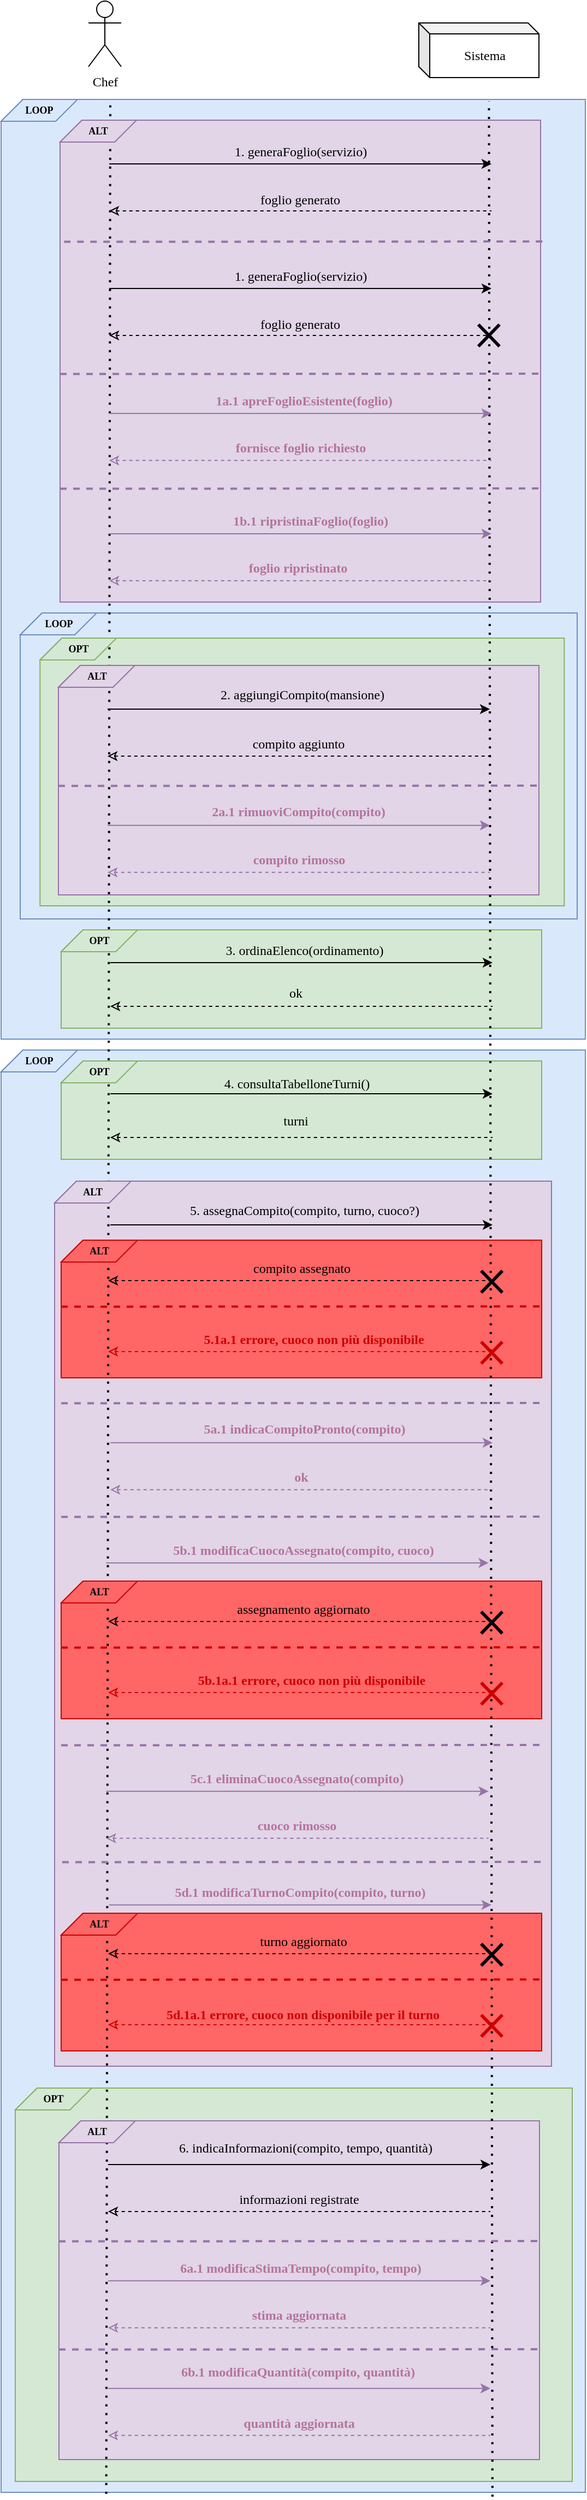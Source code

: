 <mxfile version="20.2.8" type="device"><diagram id="lPEiHZ1nhY3_w-3_RA8Y" name="SSD"><mxGraphModel dx="1073" dy="2044" grid="1" gridSize="10" guides="1" tooltips="1" connect="1" arrows="1" fold="1" page="1" pageScale="1" pageWidth="827" pageHeight="1169" math="0" shadow="0"><root><mxCell id="0"/><mxCell id="1" parent="0"/><mxCell id="a0mgcU_ddvcuG3s6MKJq-62" value="" style="verticalLabelPosition=bottom;verticalAlign=top;html=1;shape=card;whiteSpace=wrap;size=20;arcSize=12;fontFamily=SF UI Text;fillColor=#dae8fc;strokeColor=#6c8ebf;fontSize=9;" parent="1" vertex="1"><mxGeometry x="70" y="-180" width="535" height="1320" as="geometry"/></mxCell><mxCell id="a0mgcU_ddvcuG3s6MKJq-154" value="" style="verticalLabelPosition=bottom;verticalAlign=top;html=1;shape=card;whiteSpace=wrap;size=20;arcSize=12;fontFamily=SF UI Text;fillColor=#d5e8d4;strokeColor=#82b366;" parent="1" vertex="1"><mxGeometry x="82.99" y="770" width="510" height="360" as="geometry"/></mxCell><mxCell id="a0mgcU_ddvcuG3s6MKJq-155" value="" style="verticalLabelPosition=bottom;verticalAlign=top;html=1;shape=card;whiteSpace=wrap;size=20;arcSize=12;fontFamily=SF UI Text;fillColor=#e1d5e7;strokeColor=#9673a6;" parent="1" vertex="1"><mxGeometry x="122.99" y="800" width="440" height="310" as="geometry"/></mxCell><mxCell id="a0mgcU_ddvcuG3s6MKJq-58" value="" style="verticalLabelPosition=bottom;verticalAlign=top;html=1;shape=card;whiteSpace=wrap;size=20;arcSize=12;fontFamily=SF UI Text;fillColor=#dae8fc;strokeColor=#6c8ebf;" parent="1" vertex="1"><mxGeometry x="70" y="-1050" width="535" height="860" as="geometry"/></mxCell><mxCell id="1lJUF8yvqfC1t4rcjSDj-29" value="" style="verticalLabelPosition=bottom;verticalAlign=top;html=1;shape=card;whiteSpace=wrap;size=20;arcSize=12;fontFamily=SF UI Text;fillColor=#dae8fc;strokeColor=#6c8ebf;fontSize=12;fontColor=default;" parent="1" vertex="1"><mxGeometry x="87.5" y="-580" width="510" height="280" as="geometry"/></mxCell><mxCell id="a0mgcU_ddvcuG3s6MKJq-121" value="" style="verticalLabelPosition=bottom;verticalAlign=top;html=1;shape=card;whiteSpace=wrap;size=20;arcSize=12;fontFamily=SF UI Text;fillColor=#e1d5e7;strokeColor=#9673a6;" parent="1" vertex="1"><mxGeometry x="119" y="-60" width="455" height="810" as="geometry"/></mxCell><mxCell id="3WNyMPSR-Cz6lnSAkpYV-1" value="" style="verticalLabelPosition=bottom;verticalAlign=top;html=1;shape=card;whiteSpace=wrap;size=20;arcSize=12;fontFamily=SF UI Text;fillColor=#FF6666;strokeColor=#CC0000;fontColor=#ffffff;" parent="1" vertex="1"><mxGeometry x="125" y="610" width="440" height="126" as="geometry"/></mxCell><mxCell id="1lJUF8yvqfC1t4rcjSDj-42" value="" style="verticalLabelPosition=bottom;verticalAlign=top;html=1;shape=card;whiteSpace=wrap;size=20;arcSize=12;fontFamily=SF UI Text;fillColor=#FF6666;strokeColor=#CC0000;fontColor=#ffffff;" parent="1" vertex="1"><mxGeometry x="125" y="306" width="440" height="126" as="geometry"/></mxCell><mxCell id="1lJUF8yvqfC1t4rcjSDj-7" value="" style="verticalLabelPosition=bottom;verticalAlign=top;html=1;shape=card;whiteSpace=wrap;size=20;arcSize=12;fontFamily=SF UI Text;fillColor=#FF6666;strokeColor=#CC0000;fontColor=#ffffff;" parent="1" vertex="1"><mxGeometry x="125.01" y="-6" width="440" height="126" as="geometry"/></mxCell><mxCell id="a0mgcU_ddvcuG3s6MKJq-64" value="" style="verticalLabelPosition=bottom;verticalAlign=top;html=1;shape=card;whiteSpace=wrap;size=20;arcSize=12;fontFamily=SF UI Text;fillColor=#e1d5e7;strokeColor=#9673a6;" parent="1" vertex="1"><mxGeometry x="124" y="-1031" width="440" height="441" as="geometry"/></mxCell><mxCell id="a0mgcU_ddvcuG3s6MKJq-85" value="" style="verticalLabelPosition=bottom;verticalAlign=top;html=1;shape=card;whiteSpace=wrap;size=20;arcSize=12;fontFamily=SF UI Text;fillColor=#d5e8d4;strokeColor=#82b366;" parent="1" vertex="1"><mxGeometry x="105.64" y="-557" width="480" height="245" as="geometry"/></mxCell><mxCell id="a0mgcU_ddvcuG3s6MKJq-96" value="" style="verticalLabelPosition=bottom;verticalAlign=top;html=1;shape=card;whiteSpace=wrap;size=20;arcSize=12;fontFamily=SF UI Text;fillColor=#e1d5e7;strokeColor=#9673a6;" parent="1" vertex="1"><mxGeometry x="122.5" y="-532" width="440" height="210" as="geometry"/></mxCell><mxCell id="a0mgcU_ddvcuG3s6MKJq-59" value="LOOP" style="shape=parallelogram;perimeter=parallelogramPerimeter;whiteSpace=wrap;html=1;fixedSize=1;fontFamily=SF UI Text;size=20;fontSize=9;fillColor=#dae8fc;strokeColor=#6c8ebf;fontStyle=1" parent="1" vertex="1"><mxGeometry x="70" y="-1050" width="70" height="20" as="geometry"/></mxCell><mxCell id="a0mgcU_ddvcuG3s6MKJq-54" value="" style="verticalLabelPosition=bottom;verticalAlign=top;html=1;shape=card;whiteSpace=wrap;size=20;arcSize=12;fontFamily=SF UI Text;fillColor=#d5e8d4;strokeColor=#82b366;" parent="1" vertex="1"><mxGeometry x="125" y="-170" width="440" height="90" as="geometry"/></mxCell><mxCell id="a0mgcU_ddvcuG3s6MKJq-1" value="Chef" style="shape=umlActor;verticalLabelPosition=bottom;verticalAlign=top;html=1;outlineConnect=0;fontFamily=SF UI Text;" parent="1" vertex="1"><mxGeometry x="150.01" y="-1140" width="30" height="60" as="geometry"/></mxCell><mxCell id="a0mgcU_ddvcuG3s6MKJq-2" value="Sistema" style="shape=cube;whiteSpace=wrap;html=1;boundedLbl=1;backgroundOutline=1;darkOpacity=0.05;darkOpacity2=0.1;fontFamily=SF UI Text;size=10;" parent="1" vertex="1"><mxGeometry x="452.5" y="-1120" width="110" height="50" as="geometry"/></mxCell><mxCell id="a0mgcU_ddvcuG3s6MKJq-47" value="" style="verticalLabelPosition=bottom;verticalAlign=top;html=1;shape=card;whiteSpace=wrap;size=20;arcSize=12;fontFamily=SF UI Text;fillColor=#d5e8d4;strokeColor=#82b366;" parent="1" vertex="1"><mxGeometry x="125" y="-290" width="440" height="90" as="geometry"/></mxCell><mxCell id="a0mgcU_ddvcuG3s6MKJq-4" value="" style="endArrow=none;dashed=1;html=1;dashPattern=1 3;strokeWidth=2;rounded=0;fontFamily=SF UI Text;exitX=0.18;exitY=1.001;exitDx=0;exitDy=0;exitPerimeter=0;" parent="1" source="a0mgcU_ddvcuG3s6MKJq-62" edge="1"><mxGeometry width="50" height="50" relative="1" as="geometry"><mxPoint x="170" y="400" as="sourcePoint"/><mxPoint x="170" y="-1050" as="targetPoint"/></mxGeometry></mxCell><mxCell id="a0mgcU_ddvcuG3s6MKJq-5" value="" style="endArrow=none;dashed=1;html=1;dashPattern=1 3;strokeWidth=2;rounded=0;fontFamily=SF UI Text;entryX=0.835;entryY=0.002;entryDx=0;entryDy=0;entryPerimeter=0;exitX=0.841;exitY=1.003;exitDx=0;exitDy=0;exitPerimeter=0;" parent="1" source="a0mgcU_ddvcuG3s6MKJq-62" target="a0mgcU_ddvcuG3s6MKJq-58" edge="1"><mxGeometry width="50" height="50" relative="1" as="geometry"><mxPoint x="520" y="590" as="sourcePoint"/><mxPoint x="520" y="-500" as="targetPoint"/></mxGeometry></mxCell><mxCell id="a0mgcU_ddvcuG3s6MKJq-25" value="" style="endArrow=classic;html=1;rounded=0;fontFamily=SF UI Text;" parent="1" edge="1"><mxGeometry width="50" height="50" relative="1" as="geometry"><mxPoint x="170" y="-260" as="sourcePoint"/><mxPoint x="520" y="-260" as="targetPoint"/></mxGeometry></mxCell><mxCell id="a0mgcU_ddvcuG3s6MKJq-26" value="3. ordinaElenco(ordinamento)" style="text;html=1;strokeColor=none;fillColor=none;align=center;verticalAlign=middle;whiteSpace=wrap;rounded=0;fontFamily=SF UI Text;" parent="1" vertex="1"><mxGeometry x="258.13" y="-286" width="180" height="30" as="geometry"/></mxCell><mxCell id="a0mgcU_ddvcuG3s6MKJq-27" value="" style="endArrow=none;dashed=1;html=1;rounded=0;fontFamily=SF UI Text;startArrow=classic;startFill=0;" parent="1" edge="1"><mxGeometry width="50" height="50" relative="1" as="geometry"><mxPoint x="170" y="-220" as="sourcePoint"/><mxPoint x="520" y="-220" as="targetPoint"/></mxGeometry></mxCell><mxCell id="a0mgcU_ddvcuG3s6MKJq-28" value="ok" style="text;html=1;strokeColor=none;fillColor=none;align=center;verticalAlign=middle;whiteSpace=wrap;rounded=0;fontFamily=SF UI Text;" parent="1" vertex="1"><mxGeometry x="290" y="-247" width="100" height="30" as="geometry"/></mxCell><mxCell id="a0mgcU_ddvcuG3s6MKJq-29" value="" style="endArrow=classic;html=1;rounded=0;fontFamily=SF UI Text;" parent="1" edge="1"><mxGeometry width="50" height="50" relative="1" as="geometry"><mxPoint x="170" y="-140" as="sourcePoint"/><mxPoint x="520" y="-140" as="targetPoint"/></mxGeometry></mxCell><mxCell id="a0mgcU_ddvcuG3s6MKJq-30" value="4. consultaTabelloneTurni()" style="text;html=1;strokeColor=none;fillColor=none;align=center;verticalAlign=middle;whiteSpace=wrap;rounded=0;fontFamily=SF UI Text;" parent="1" vertex="1"><mxGeometry x="261.25" y="-164" width="160" height="30" as="geometry"/></mxCell><mxCell id="a0mgcU_ddvcuG3s6MKJq-31" value="" style="endArrow=none;dashed=1;html=1;rounded=0;fontFamily=SF UI Text;startArrow=classic;startFill=0;" parent="1" edge="1"><mxGeometry width="50" height="50" relative="1" as="geometry"><mxPoint x="170" y="-100" as="sourcePoint"/><mxPoint x="520" y="-100" as="targetPoint"/></mxGeometry></mxCell><mxCell id="a0mgcU_ddvcuG3s6MKJq-32" value="turni" style="text;html=1;strokeColor=none;fillColor=none;align=center;verticalAlign=middle;whiteSpace=wrap;rounded=0;fontFamily=SF UI Text;" parent="1" vertex="1"><mxGeometry x="290" y="-130" width="100" height="30" as="geometry"/></mxCell><mxCell id="a0mgcU_ddvcuG3s6MKJq-48" value="OPT" style="shape=parallelogram;perimeter=parallelogramPerimeter;whiteSpace=wrap;html=1;fixedSize=1;fontFamily=SF UI Text;size=20;fontSize=9;fillColor=#d5e8d4;strokeColor=#82b366;fontStyle=1" parent="1" vertex="1"><mxGeometry x="125" y="-290" width="70" height="20" as="geometry"/></mxCell><mxCell id="a0mgcU_ddvcuG3s6MKJq-55" value="OPT" style="shape=parallelogram;perimeter=parallelogramPerimeter;whiteSpace=wrap;html=1;fixedSize=1;fontFamily=SF UI Text;size=20;fontSize=9;fillColor=#d5e8d4;strokeColor=#82b366;fontStyle=1" parent="1" vertex="1"><mxGeometry x="125" y="-170" width="70" height="20" as="geometry"/></mxCell><mxCell id="a0mgcU_ddvcuG3s6MKJq-63" value="LOOP" style="shape=parallelogram;perimeter=parallelogramPerimeter;whiteSpace=wrap;html=1;fixedSize=1;fontFamily=SF UI Text;size=20;fontSize=9;fillColor=#dae8fc;strokeColor=#6c8ebf;fontStyle=1" parent="1" vertex="1"><mxGeometry x="70" y="-180" width="70" height="20" as="geometry"/></mxCell><mxCell id="a0mgcU_ddvcuG3s6MKJq-86" value="OPT" style="shape=parallelogram;perimeter=parallelogramPerimeter;whiteSpace=wrap;html=1;fixedSize=1;fontFamily=SF UI Text;size=20;fontSize=9;fillColor=#d5e8d4;strokeColor=#82b366;fontStyle=1" parent="1" vertex="1"><mxGeometry x="105.64" y="-557" width="70" height="20" as="geometry"/></mxCell><mxCell id="a0mgcU_ddvcuG3s6MKJq-66" value="" style="endArrow=classic;html=1;rounded=0;fontFamily=SF UI Text;" parent="1" edge="1"><mxGeometry width="50" height="50" relative="1" as="geometry"><mxPoint x="169" y="-991.0" as="sourcePoint"/><mxPoint x="519" y="-991.0" as="targetPoint"/></mxGeometry></mxCell><mxCell id="a0mgcU_ddvcuG3s6MKJq-67" value="1. generaFoglio(servizio)" style="text;html=1;strokeColor=none;fillColor=none;align=center;verticalAlign=middle;whiteSpace=wrap;rounded=0;fontFamily=SF UI Text;fontColor=default;fontStyle=0;" parent="1" vertex="1"><mxGeometry x="271.51" y="-1017" width="145" height="30" as="geometry"/></mxCell><mxCell id="a0mgcU_ddvcuG3s6MKJq-68" value="" style="endArrow=none;dashed=1;html=1;rounded=0;fontFamily=SF UI Text;startArrow=classic;startFill=0;" parent="1" edge="1"><mxGeometry width="50" height="50" relative="1" as="geometry"><mxPoint x="169" y="-948.0" as="sourcePoint"/><mxPoint x="519" y="-948.0" as="targetPoint"/></mxGeometry></mxCell><mxCell id="a0mgcU_ddvcuG3s6MKJq-69" value="foglio generato" style="text;html=1;strokeColor=none;fillColor=none;align=center;verticalAlign=middle;whiteSpace=wrap;rounded=0;fontFamily=SF UI Text;fontColor=default;fontStyle=0;" parent="1" vertex="1"><mxGeometry x="294" y="-973" width="100" height="30" as="geometry"/></mxCell><mxCell id="a0mgcU_ddvcuG3s6MKJq-70" value="" style="endArrow=none;dashed=1;html=1;rounded=0;fontFamily=SF UI Text;fontSize=9;exitX=0;exitY=0.501;exitDx=0;exitDy=0;exitPerimeter=0;entryX=1;entryY=0.5;entryDx=0;entryDy=0;entryPerimeter=0;fillColor=#e1d5e7;strokeColor=#9673a6;strokeWidth=2;" parent="1" edge="1"><mxGeometry width="50" height="50" relative="1" as="geometry"><mxPoint x="124" y="-798.7" as="sourcePoint"/><mxPoint x="564" y="-799" as="targetPoint"/></mxGeometry></mxCell><mxCell id="a0mgcU_ddvcuG3s6MKJq-71" value="" style="endArrow=classic;html=1;rounded=0;fontFamily=SF UI Text;fillColor=#e1d5e7;strokeColor=#9673a6;" parent="1" edge="1"><mxGeometry width="50" height="50" relative="1" as="geometry"><mxPoint x="169" y="-762.57" as="sourcePoint"/><mxPoint x="519" y="-762.57" as="targetPoint"/></mxGeometry></mxCell><mxCell id="a0mgcU_ddvcuG3s6MKJq-72" value="1a.1 apreFoglioEsistente(foglio)" style="text;html=1;strokeColor=none;fillColor=none;align=center;verticalAlign=middle;whiteSpace=wrap;rounded=0;fontFamily=SF UI Text;fontColor=#B5739D;fontStyle=1" parent="1" vertex="1"><mxGeometry x="219.64" y="-789" width="255" height="30" as="geometry"/></mxCell><mxCell id="a0mgcU_ddvcuG3s6MKJq-73" value="" style="endArrow=none;dashed=1;html=1;rounded=0;fontFamily=SF UI Text;startArrow=classic;startFill=0;fillColor=#e1d5e7;strokeColor=#9673a6;" parent="1" edge="1"><mxGeometry width="50" height="50" relative="1" as="geometry"><mxPoint x="169" y="-719.57" as="sourcePoint"/><mxPoint x="519" y="-719.57" as="targetPoint"/></mxGeometry></mxCell><mxCell id="a0mgcU_ddvcuG3s6MKJq-74" value="fornisce foglio richiesto" style="text;html=1;strokeColor=none;fillColor=none;align=center;verticalAlign=middle;whiteSpace=wrap;rounded=0;fontFamily=SF UI Text;fontColor=#B5739D;fontStyle=1" parent="1" vertex="1"><mxGeometry x="261.5" y="-746" width="165" height="30" as="geometry"/></mxCell><mxCell id="a0mgcU_ddvcuG3s6MKJq-75" value="" style="endArrow=none;dashed=1;html=1;rounded=0;fontFamily=SF UI Text;fontSize=9;exitX=0;exitY=0.501;exitDx=0;exitDy=0;exitPerimeter=0;entryX=1;entryY=0.5;entryDx=0;entryDy=0;entryPerimeter=0;fillColor=#e1d5e7;strokeColor=#9673a6;strokeWidth=2;" parent="1" edge="1"><mxGeometry width="50" height="50" relative="1" as="geometry"><mxPoint x="124" y="-693.7" as="sourcePoint"/><mxPoint x="564" y="-694" as="targetPoint"/></mxGeometry></mxCell><mxCell id="a0mgcU_ddvcuG3s6MKJq-77" value="" style="endArrow=classic;html=1;rounded=0;fontFamily=SF UI Text;fillColor=#e1d5e7;strokeColor=#9673a6;" parent="1" edge="1"><mxGeometry width="50" height="50" relative="1" as="geometry"><mxPoint x="169" y="-652.48" as="sourcePoint"/><mxPoint x="519" y="-652.48" as="targetPoint"/></mxGeometry></mxCell><mxCell id="a0mgcU_ddvcuG3s6MKJq-78" value="1b.1 ripristinaFoglio(foglio)" style="text;html=1;strokeColor=none;fillColor=none;align=center;verticalAlign=middle;whiteSpace=wrap;rounded=0;fontFamily=SF UI Text;fontColor=#B5739D;fontStyle=1" parent="1" vertex="1"><mxGeometry x="238.87" y="-679" width="228.75" height="30" as="geometry"/></mxCell><mxCell id="a0mgcU_ddvcuG3s6MKJq-79" value="" style="endArrow=none;dashed=1;html=1;rounded=0;fontFamily=SF UI Text;startArrow=classic;startFill=0;fillColor=#e1d5e7;strokeColor=#9673a6;" parent="1" edge="1"><mxGeometry width="50" height="50" relative="1" as="geometry"><mxPoint x="169" y="-609.48" as="sourcePoint"/><mxPoint x="519" y="-609.48" as="targetPoint"/></mxGeometry></mxCell><mxCell id="a0mgcU_ddvcuG3s6MKJq-80" value="foglio ripristinato" style="text;html=1;strokeColor=none;fillColor=none;align=center;verticalAlign=middle;whiteSpace=wrap;rounded=0;fontFamily=SF UI Text;fontColor=#B5739D;fontStyle=1" parent="1" vertex="1"><mxGeometry x="281.5" y="-636" width="120" height="30" as="geometry"/></mxCell><mxCell id="a0mgcU_ddvcuG3s6MKJq-65" value="ALT" style="shape=parallelogram;perimeter=parallelogramPerimeter;whiteSpace=wrap;html=1;fixedSize=1;fontFamily=SF UI Text;size=20;fontSize=9;fillColor=#e1d5e7;strokeColor=#9673a6;fontStyle=1" parent="1" vertex="1"><mxGeometry x="124" y="-1031" width="70" height="20" as="geometry"/></mxCell><mxCell id="a0mgcU_ddvcuG3s6MKJq-97" value="" style="endArrow=classic;html=1;rounded=0;fontFamily=SF UI Text;" parent="1" edge="1"><mxGeometry width="50" height="50" relative="1" as="geometry"><mxPoint x="167.5" y="-492.0" as="sourcePoint"/><mxPoint x="517.5" y="-492.0" as="targetPoint"/></mxGeometry></mxCell><mxCell id="a0mgcU_ddvcuG3s6MKJq-98" value="2. aggiungiCompito(mansione)" style="text;html=1;strokeColor=none;fillColor=none;align=center;verticalAlign=middle;whiteSpace=wrap;rounded=0;fontFamily=SF UI Text;fontStyle=0;fontColor=default;" parent="1" vertex="1"><mxGeometry x="206.89" y="-520" width="277.5" height="30" as="geometry"/></mxCell><mxCell id="a0mgcU_ddvcuG3s6MKJq-99" value="" style="endArrow=none;dashed=1;html=1;rounded=0;fontFamily=SF UI Text;startArrow=classic;startFill=0;" parent="1" edge="1"><mxGeometry width="50" height="50" relative="1" as="geometry"><mxPoint x="167.5" y="-449.0" as="sourcePoint"/><mxPoint x="517.5" y="-449.0" as="targetPoint"/></mxGeometry></mxCell><mxCell id="a0mgcU_ddvcuG3s6MKJq-100" value="compito aggiunto" style="text;html=1;strokeColor=none;fillColor=none;align=center;verticalAlign=middle;whiteSpace=wrap;rounded=0;fontFamily=SF UI Text;fontStyle=0;fontColor=default;" parent="1" vertex="1"><mxGeometry x="280" y="-475" width="125" height="30" as="geometry"/></mxCell><mxCell id="a0mgcU_ddvcuG3s6MKJq-101" value="" style="endArrow=none;dashed=1;html=1;rounded=0;fontFamily=SF UI Text;fontSize=9;exitX=0;exitY=0.501;exitDx=0;exitDy=0;exitPerimeter=0;entryX=1;entryY=0.5;entryDx=0;entryDy=0;entryPerimeter=0;fillColor=#e1d5e7;strokeColor=#9673a6;strokeWidth=2;" parent="1" edge="1"><mxGeometry width="50" height="50" relative="1" as="geometry"><mxPoint x="122.5" y="-421.7" as="sourcePoint"/><mxPoint x="562.5" y="-422" as="targetPoint"/></mxGeometry></mxCell><mxCell id="a0mgcU_ddvcuG3s6MKJq-102" value="" style="endArrow=classic;html=1;rounded=0;fontFamily=SF UI Text;fillColor=#e1d5e7;strokeColor=#9673a6;" parent="1" edge="1"><mxGeometry width="50" height="50" relative="1" as="geometry"><mxPoint x="167.5" y="-385.57" as="sourcePoint"/><mxPoint x="517.5" y="-385.57" as="targetPoint"/></mxGeometry></mxCell><mxCell id="a0mgcU_ddvcuG3s6MKJq-103" value="2a.1 rimuoviCompito(compito)" style="text;html=1;strokeColor=none;fillColor=none;align=center;verticalAlign=middle;whiteSpace=wrap;rounded=0;fontFamily=SF UI Text;fontStyle=1;fontColor=#B5739D;" parent="1" vertex="1"><mxGeometry x="162.9" y="-413" width="359.21" height="30" as="geometry"/></mxCell><mxCell id="a0mgcU_ddvcuG3s6MKJq-104" value="" style="endArrow=none;dashed=1;html=1;rounded=0;fontFamily=SF UI Text;startArrow=classic;startFill=0;fillColor=#e1d5e7;strokeColor=#9673a6;" parent="1" edge="1"><mxGeometry width="50" height="50" relative="1" as="geometry"><mxPoint x="167.5" y="-342.57" as="sourcePoint"/><mxPoint x="517.5" y="-342.57" as="targetPoint"/></mxGeometry></mxCell><mxCell id="a0mgcU_ddvcuG3s6MKJq-105" value="compito rimosso" style="text;html=1;strokeColor=none;fillColor=none;align=center;verticalAlign=middle;whiteSpace=wrap;rounded=0;fontFamily=SF UI Text;fontStyle=1;fontColor=#B5739D;" parent="1" vertex="1"><mxGeometry x="272.5" y="-369" width="140" height="30" as="geometry"/></mxCell><mxCell id="a0mgcU_ddvcuG3s6MKJq-111" value="ALT" style="shape=parallelogram;perimeter=parallelogramPerimeter;whiteSpace=wrap;html=1;fixedSize=1;fontFamily=SF UI Text;size=20;fontSize=9;fillColor=#e1d5e7;strokeColor=#9673a6;fontStyle=1" parent="1" vertex="1"><mxGeometry x="122.5" y="-532" width="70" height="20" as="geometry"/></mxCell><mxCell id="a0mgcU_ddvcuG3s6MKJq-122" value="" style="endArrow=classic;html=1;rounded=0;fontFamily=SF UI Text;" parent="1" edge="1"><mxGeometry width="50" height="50" relative="1" as="geometry"><mxPoint x="170" y="-20.0" as="sourcePoint"/><mxPoint x="520" y="-20.0" as="targetPoint"/></mxGeometry></mxCell><mxCell id="a0mgcU_ddvcuG3s6MKJq-123" value="5. assegnaCompito(compito, turno, cuoco?)" style="text;html=1;strokeColor=none;fillColor=none;align=center;verticalAlign=middle;whiteSpace=wrap;rounded=0;fontFamily=SF UI Text;fontStyle=0;fontColor=default;" parent="1" vertex="1"><mxGeometry x="180.01" y="-48" width="336.25" height="30" as="geometry"/></mxCell><mxCell id="a0mgcU_ddvcuG3s6MKJq-126" value="" style="endArrow=none;dashed=1;html=1;rounded=0;fontFamily=SF UI Text;fontSize=9;exitX=0;exitY=0.501;exitDx=0;exitDy=0;exitPerimeter=0;entryX=1;entryY=0.5;entryDx=0;entryDy=0;entryPerimeter=0;fillColor=#e1d5e7;strokeColor=#9673a6;strokeWidth=2;" parent="1" edge="1"><mxGeometry width="50" height="50" relative="1" as="geometry"><mxPoint x="125" y="143.3" as="sourcePoint"/><mxPoint x="565" y="143.0" as="targetPoint"/></mxGeometry></mxCell><mxCell id="a0mgcU_ddvcuG3s6MKJq-127" value="" style="endArrow=classic;html=1;rounded=0;fontFamily=SF UI Text;fillColor=#e1d5e7;strokeColor=#9673a6;" parent="1" edge="1"><mxGeometry width="50" height="50" relative="1" as="geometry"><mxPoint x="170" y="179.43" as="sourcePoint"/><mxPoint x="520" y="179.43" as="targetPoint"/></mxGeometry></mxCell><mxCell id="a0mgcU_ddvcuG3s6MKJq-128" value="5a.1 indicaCompitoPronto(compito)" style="text;html=1;strokeColor=none;fillColor=none;align=center;verticalAlign=middle;whiteSpace=wrap;rounded=0;fontFamily=SF UI Text;fontStyle=1;fontColor=#B5739D;" parent="1" vertex="1"><mxGeometry x="172.98" y="152" width="350.31" height="30" as="geometry"/></mxCell><mxCell id="a0mgcU_ddvcuG3s6MKJq-129" value="" style="endArrow=none;dashed=1;html=1;rounded=0;fontFamily=SF UI Text;startArrow=classic;startFill=0;fillColor=#e1d5e7;strokeColor=#9673a6;" parent="1" edge="1"><mxGeometry width="50" height="50" relative="1" as="geometry"><mxPoint x="170" y="222.43" as="sourcePoint"/><mxPoint x="520" y="222.43" as="targetPoint"/></mxGeometry></mxCell><mxCell id="a0mgcU_ddvcuG3s6MKJq-130" value="ok" style="text;html=1;strokeColor=none;fillColor=none;align=center;verticalAlign=middle;whiteSpace=wrap;rounded=0;fontFamily=SF UI Text;fontStyle=1;fontColor=#B5739D;" parent="1" vertex="1"><mxGeometry x="275.01" y="196" width="140" height="30" as="geometry"/></mxCell><mxCell id="a0mgcU_ddvcuG3s6MKJq-131" value="ALT" style="shape=parallelogram;perimeter=parallelogramPerimeter;whiteSpace=wrap;html=1;fixedSize=1;fontFamily=SF UI Text;size=20;fontSize=9;fillColor=#e1d5e7;strokeColor=#9673a6;fontStyle=1" parent="1" vertex="1"><mxGeometry x="119" y="-60" width="70" height="20" as="geometry"/></mxCell><mxCell id="a0mgcU_ddvcuG3s6MKJq-132" value="" style="endArrow=none;dashed=1;html=1;rounded=0;fontFamily=SF UI Text;fontSize=9;exitX=0;exitY=0.501;exitDx=0;exitDy=0;exitPerimeter=0;entryX=1;entryY=0.5;entryDx=0;entryDy=0;entryPerimeter=0;fillColor=#e1d5e7;strokeColor=#9673a6;strokeWidth=2;" parent="1" edge="1"><mxGeometry width="50" height="50" relative="1" as="geometry"><mxPoint x="125" y="247.3" as="sourcePoint"/><mxPoint x="565" y="247.0" as="targetPoint"/></mxGeometry></mxCell><mxCell id="a0mgcU_ddvcuG3s6MKJq-133" value="" style="endArrow=classic;html=1;rounded=0;fontFamily=SF UI Text;fillColor=#e1d5e7;strokeColor=#9673a6;" parent="1" edge="1"><mxGeometry width="50" height="50" relative="1" as="geometry"><mxPoint x="166.25" y="289.43" as="sourcePoint"/><mxPoint x="516.25" y="289.43" as="targetPoint"/></mxGeometry></mxCell><mxCell id="a0mgcU_ddvcuG3s6MKJq-134" value="5b.1 modificaCuocoAssegnato(compito, cuoco)" style="text;html=1;strokeColor=none;fillColor=none;align=center;verticalAlign=middle;whiteSpace=wrap;rounded=0;fontFamily=SF UI Text;fontStyle=1;fontColor=#B5739D;" parent="1" vertex="1"><mxGeometry x="185.56" y="263" width="321.87" height="30" as="geometry"/></mxCell><mxCell id="a0mgcU_ddvcuG3s6MKJq-137" value="" style="endArrow=none;dashed=1;html=1;rounded=0;fontFamily=SF UI Text;fontSize=9;exitX=0;exitY=0.501;exitDx=0;exitDy=0;exitPerimeter=0;entryX=1;entryY=0.5;entryDx=0;entryDy=0;entryPerimeter=0;fillColor=#e1d5e7;strokeColor=#9673a6;strokeWidth=2;" parent="1" edge="1"><mxGeometry width="50" height="50" relative="1" as="geometry"><mxPoint x="125" y="456.3" as="sourcePoint"/><mxPoint x="565" y="456.0" as="targetPoint"/></mxGeometry></mxCell><mxCell id="a0mgcU_ddvcuG3s6MKJq-138" value="" style="endArrow=classic;html=1;rounded=0;fontFamily=SF UI Text;fillColor=#e1d5e7;strokeColor=#9673a6;" parent="1" edge="1"><mxGeometry width="50" height="50" relative="1" as="geometry"><mxPoint x="166.25" y="498.43" as="sourcePoint"/><mxPoint x="516.25" y="498.43" as="targetPoint"/></mxGeometry></mxCell><mxCell id="a0mgcU_ddvcuG3s6MKJq-139" value="5c.1 eliminaCuocoAssegnato(compito)" style="text;html=1;strokeColor=none;fillColor=none;align=center;verticalAlign=middle;whiteSpace=wrap;rounded=0;fontFamily=SF UI Text;fontStyle=1;fontColor=#B5739D;" parent="1" vertex="1"><mxGeometry x="180.32" y="472" width="321.87" height="30" as="geometry"/></mxCell><mxCell id="a0mgcU_ddvcuG3s6MKJq-140" value="" style="endArrow=none;dashed=1;html=1;rounded=0;fontFamily=SF UI Text;startArrow=classic;startFill=0;fillColor=#e1d5e7;strokeColor=#9673a6;" parent="1" edge="1"><mxGeometry width="50" height="50" relative="1" as="geometry"><mxPoint x="166.25" y="541.43" as="sourcePoint"/><mxPoint x="516.25" y="541.43" as="targetPoint"/></mxGeometry></mxCell><mxCell id="a0mgcU_ddvcuG3s6MKJq-141" value="cuoco rimosso" style="text;html=1;strokeColor=none;fillColor=none;align=center;verticalAlign=middle;whiteSpace=wrap;rounded=0;fontFamily=SF UI Text;fontStyle=1;fontColor=#B5739D;" parent="1" vertex="1"><mxGeometry x="271.25" y="515" width="140" height="30" as="geometry"/></mxCell><mxCell id="a0mgcU_ddvcuG3s6MKJq-156" value="OPT" style="shape=parallelogram;perimeter=parallelogramPerimeter;whiteSpace=wrap;html=1;fixedSize=1;fontFamily=SF UI Text;size=20;fontSize=9;fillColor=#d5e8d4;strokeColor=#82b366;fontStyle=1" parent="1" vertex="1"><mxGeometry x="82.99" y="770" width="70" height="20" as="geometry"/></mxCell><mxCell id="a0mgcU_ddvcuG3s6MKJq-157" value="" style="endArrow=classic;html=1;rounded=0;fontFamily=SF UI Text;" parent="1" edge="1"><mxGeometry width="50" height="50" relative="1" as="geometry"><mxPoint x="167.99" y="840.0" as="sourcePoint"/><mxPoint x="517.99" y="840.0" as="targetPoint"/></mxGeometry></mxCell><mxCell id="a0mgcU_ddvcuG3s6MKJq-158" value="6. indicaInformazioni(compito, tempo, quantità)" style="text;html=1;strokeColor=none;fillColor=none;align=center;verticalAlign=middle;whiteSpace=wrap;rounded=0;fontFamily=SF UI Text;fontStyle=0;fontColor=default;" parent="1" vertex="1"><mxGeometry x="209.88" y="810" width="277.5" height="30" as="geometry"/></mxCell><mxCell id="a0mgcU_ddvcuG3s6MKJq-159" value="" style="endArrow=none;dashed=1;html=1;rounded=0;fontFamily=SF UI Text;startArrow=classic;startFill=0;" parent="1" edge="1"><mxGeometry width="50" height="50" relative="1" as="geometry"><mxPoint x="167.99" y="883.0" as="sourcePoint"/><mxPoint x="517.99" y="883.0" as="targetPoint"/></mxGeometry></mxCell><mxCell id="a0mgcU_ddvcuG3s6MKJq-160" value="informazioni registrate" style="text;html=1;strokeColor=none;fillColor=none;align=center;verticalAlign=middle;whiteSpace=wrap;rounded=0;fontFamily=SF UI Text;fontStyle=0;fontColor=default;" parent="1" vertex="1"><mxGeometry x="269.24" y="857" width="147.5" height="30" as="geometry"/></mxCell><mxCell id="a0mgcU_ddvcuG3s6MKJq-161" value="" style="endArrow=none;dashed=1;html=1;rounded=0;fontFamily=SF UI Text;fontSize=9;exitX=0;exitY=0.501;exitDx=0;exitDy=0;exitPerimeter=0;entryX=1;entryY=0.5;entryDx=0;entryDy=0;entryPerimeter=0;fillColor=#e1d5e7;strokeColor=#9673a6;strokeWidth=2;" parent="1" edge="1"><mxGeometry width="50" height="50" relative="1" as="geometry"><mxPoint x="122.99" y="910.3" as="sourcePoint"/><mxPoint x="562.99" y="910.0" as="targetPoint"/></mxGeometry></mxCell><mxCell id="a0mgcU_ddvcuG3s6MKJq-162" value="" style="endArrow=classic;html=1;rounded=0;fontFamily=SF UI Text;fillColor=#e1d5e7;strokeColor=#9673a6;" parent="1" edge="1"><mxGeometry width="50" height="50" relative="1" as="geometry"><mxPoint x="167.99" y="946.43" as="sourcePoint"/><mxPoint x="517.99" y="946.43" as="targetPoint"/></mxGeometry></mxCell><mxCell id="a0mgcU_ddvcuG3s6MKJq-163" value="6a.1 modificaStimaTempo(compito, tempo)" style="text;html=1;strokeColor=none;fillColor=none;align=center;verticalAlign=middle;whiteSpace=wrap;rounded=0;fontFamily=SF UI Text;fontStyle=1;fontColor=#B5739D;fontSize=12;" parent="1" vertex="1"><mxGeometry x="167.99" y="920" width="352.5" height="30" as="geometry"/></mxCell><mxCell id="a0mgcU_ddvcuG3s6MKJq-164" value="" style="endArrow=none;dashed=1;html=1;rounded=0;fontFamily=SF UI Text;startArrow=classic;startFill=0;fillColor=#e1d5e7;strokeColor=#9673a6;" parent="1" edge="1"><mxGeometry width="50" height="50" relative="1" as="geometry"><mxPoint x="167.99" y="989.43" as="sourcePoint"/><mxPoint x="517.99" y="989.43" as="targetPoint"/></mxGeometry></mxCell><mxCell id="a0mgcU_ddvcuG3s6MKJq-165" value="stima aggiornata" style="text;html=1;strokeColor=none;fillColor=none;align=center;verticalAlign=middle;whiteSpace=wrap;rounded=0;fontFamily=SF UI Text;fontStyle=1;fontColor=#B5739D;" parent="1" vertex="1"><mxGeometry x="272.99" y="963" width="140" height="30" as="geometry"/></mxCell><mxCell id="a0mgcU_ddvcuG3s6MKJq-166" value="ALT" style="shape=parallelogram;perimeter=parallelogramPerimeter;whiteSpace=wrap;html=1;fixedSize=1;fontFamily=SF UI Text;size=20;fontSize=9;fillColor=#e1d5e7;strokeColor=#9673a6;fontStyle=1" parent="1" vertex="1"><mxGeometry x="122.99" y="800" width="70" height="20" as="geometry"/></mxCell><mxCell id="a0mgcU_ddvcuG3s6MKJq-167" value="" style="endArrow=classic;html=1;rounded=0;fontFamily=SF UI Text;fillColor=#e1d5e7;strokeColor=#9673a6;" parent="1" edge="1"><mxGeometry width="50" height="50" relative="1" as="geometry"><mxPoint x="167.99" y="1044.93" as="sourcePoint"/><mxPoint x="517.99" y="1044.93" as="targetPoint"/></mxGeometry></mxCell><mxCell id="a0mgcU_ddvcuG3s6MKJq-168" value="6b.1 modificaQuantità(compito, quantità)" style="text;html=1;strokeColor=none;fillColor=none;align=center;verticalAlign=middle;whiteSpace=wrap;rounded=0;fontFamily=SF UI Text;fontStyle=1;fontColor=#B5739D;" parent="1" vertex="1"><mxGeometry x="146.4" y="1014.5" width="392.19" height="30" as="geometry"/></mxCell><mxCell id="a0mgcU_ddvcuG3s6MKJq-169" value="" style="endArrow=none;dashed=1;html=1;rounded=0;fontFamily=SF UI Text;startArrow=classic;startFill=0;fillColor=#e1d5e7;strokeColor=#9673a6;" parent="1" edge="1"><mxGeometry width="50" height="50" relative="1" as="geometry"><mxPoint x="167.99" y="1087.93" as="sourcePoint"/><mxPoint x="517.99" y="1087.93" as="targetPoint"/></mxGeometry></mxCell><mxCell id="a0mgcU_ddvcuG3s6MKJq-170" value="quantità aggiornata" style="text;html=1;strokeColor=none;fillColor=none;align=center;verticalAlign=middle;whiteSpace=wrap;rounded=0;fontFamily=SF UI Text;fontStyle=1;fontColor=#B5739D;" parent="1" vertex="1"><mxGeometry x="272.99" y="1061.5" width="140" height="30" as="geometry"/></mxCell><mxCell id="a0mgcU_ddvcuG3s6MKJq-171" value="" style="endArrow=none;dashed=1;html=1;rounded=0;fontFamily=SF UI Text;fontSize=9;exitX=0;exitY=0.501;exitDx=0;exitDy=0;exitPerimeter=0;entryX=1;entryY=0.5;entryDx=0;entryDy=0;entryPerimeter=0;fillColor=#e1d5e7;strokeColor=#9673a6;strokeWidth=2;" parent="1" edge="1"><mxGeometry width="50" height="50" relative="1" as="geometry"><mxPoint x="122.99" y="1009.3" as="sourcePoint"/><mxPoint x="562.99" y="1009.0" as="targetPoint"/></mxGeometry></mxCell><mxCell id="1lJUF8yvqfC1t4rcjSDj-1" value="" style="endArrow=none;dashed=1;html=1;rounded=0;fontFamily=SF UI Text;fontSize=9;exitX=0;exitY=0.501;exitDx=0;exitDy=0;exitPerimeter=0;entryX=1;entryY=0.5;entryDx=0;entryDy=0;entryPerimeter=0;fillColor=#e1d5e7;strokeColor=#9673a6;strokeWidth=2;" parent="1" edge="1"><mxGeometry width="50" height="50" relative="1" as="geometry"><mxPoint x="126" y="563.3" as="sourcePoint"/><mxPoint x="566" y="563" as="targetPoint"/></mxGeometry></mxCell><mxCell id="1lJUF8yvqfC1t4rcjSDj-2" value="" style="endArrow=classic;html=1;rounded=0;fontFamily=SF UI Text;fillColor=#e1d5e7;strokeColor=#9673a6;" parent="1" edge="1"><mxGeometry width="50" height="50" relative="1" as="geometry"><mxPoint x="168.9" y="602.43" as="sourcePoint"/><mxPoint x="518.9" y="602.43" as="targetPoint"/></mxGeometry></mxCell><mxCell id="1lJUF8yvqfC1t4rcjSDj-3" value="5d.1 modificaTurnoCompito(compito, turno)" style="text;html=1;strokeColor=none;fillColor=none;align=center;verticalAlign=middle;whiteSpace=wrap;rounded=0;fontFamily=SF UI Text;fontStyle=1;fontColor=#B5739D;" parent="1" vertex="1"><mxGeometry x="182.97" y="576" width="321.87" height="30" as="geometry"/></mxCell><mxCell id="1lJUF8yvqfC1t4rcjSDj-11" value="" style="endArrow=none;dashed=1;html=1;rounded=0;fontFamily=SF UI Text;startArrow=classic;startFill=0;" parent="1" edge="1"><mxGeometry width="50" height="50" relative="1" as="geometry"><mxPoint x="168.01" y="31" as="sourcePoint"/><mxPoint x="518.01" y="31" as="targetPoint"/></mxGeometry></mxCell><mxCell id="1lJUF8yvqfC1t4rcjSDj-12" value="compito assegnato" style="text;html=1;strokeColor=none;fillColor=none;align=center;verticalAlign=middle;whiteSpace=wrap;rounded=0;fontFamily=SF UI Text;fontStyle=0;fontColor=default;" parent="1" vertex="1"><mxGeometry x="282.51" y="5" width="125" height="30" as="geometry"/></mxCell><mxCell id="1lJUF8yvqfC1t4rcjSDj-13" value="" style="endArrow=none;dashed=1;html=1;rounded=0;fontFamily=SF UI Text;fontSize=9;exitX=0;exitY=0.501;exitDx=0;exitDy=0;exitPerimeter=0;entryX=1;entryY=0.5;entryDx=0;entryDy=0;entryPerimeter=0;fillColor=#e1d5e7;strokeColor=#CC0000;strokeWidth=2;" parent="1" edge="1"><mxGeometry width="50" height="50" relative="1" as="geometry"><mxPoint x="125.01" y="54.87" as="sourcePoint"/><mxPoint x="565.01" y="54.57" as="targetPoint"/></mxGeometry></mxCell><mxCell id="1lJUF8yvqfC1t4rcjSDj-14" value="" style="endArrow=none;dashed=1;html=1;rounded=0;fontFamily=SF UI Text;startArrow=classic;startFill=0;fontColor=#CC0000;strokeColor=#CC0000;" parent="1" edge="1"><mxGeometry width="50" height="50" relative="1" as="geometry"><mxPoint x="168.01" y="96" as="sourcePoint"/><mxPoint x="518.01" y="96" as="targetPoint"/></mxGeometry></mxCell><mxCell id="1lJUF8yvqfC1t4rcjSDj-15" value="5.1a.1 errore, cuoco non più disponibile" style="text;html=1;strokeColor=none;fillColor=none;align=center;verticalAlign=middle;whiteSpace=wrap;rounded=0;fontFamily=SF UI Text;fontStyle=1;fontColor=#CC0000;" parent="1" vertex="1"><mxGeometry x="232.83" y="70" width="247.17" height="30" as="geometry"/></mxCell><mxCell id="1lJUF8yvqfC1t4rcjSDj-8" value="ALT" style="shape=parallelogram;perimeter=parallelogramPerimeter;whiteSpace=wrap;html=1;fixedSize=1;fontFamily=SF UI Text;size=20;fontSize=9;fillColor=#FF6666;strokeColor=#CC0000;fontStyle=1;fontColor=default;" parent="1" vertex="1"><mxGeometry x="125.01" y="-6" width="70" height="20" as="geometry"/></mxCell><mxCell id="1lJUF8yvqfC1t4rcjSDj-20" value="" style="shape=umlDestroy;whiteSpace=wrap;html=1;strokeWidth=3;fontColor=default;fillColor=default;strokeColor=#CC0000;" parent="1" vertex="1"><mxGeometry x="509.61" y="87" width="19.39" height="20" as="geometry"/></mxCell><mxCell id="1lJUF8yvqfC1t4rcjSDj-27" value="" style="shape=umlDestroy;whiteSpace=wrap;html=1;strokeWidth=3;fontColor=default;fillColor=default;strokeColor=default;" parent="1" vertex="1"><mxGeometry x="509.61" y="22" width="19.39" height="20" as="geometry"/></mxCell><mxCell id="1lJUF8yvqfC1t4rcjSDj-30" value="LOOP" style="shape=parallelogram;perimeter=parallelogramPerimeter;whiteSpace=wrap;html=1;fixedSize=1;fontFamily=SF UI Text;size=20;fontSize=9;fillColor=#dae8fc;strokeColor=#6c8ebf;fontStyle=1;fontColor=default;" parent="1" vertex="1"><mxGeometry x="87.5" y="-580" width="70" height="20" as="geometry"/></mxCell><mxCell id="1lJUF8yvqfC1t4rcjSDj-43" value="" style="endArrow=none;dashed=1;html=1;rounded=0;fontFamily=SF UI Text;startArrow=classic;startFill=0;" parent="1" edge="1"><mxGeometry width="50" height="50" relative="1" as="geometry"><mxPoint x="168.0" y="343" as="sourcePoint"/><mxPoint x="518" y="343" as="targetPoint"/></mxGeometry></mxCell><mxCell id="1lJUF8yvqfC1t4rcjSDj-44" value="assegnamento aggiornato" style="text;html=1;strokeColor=none;fillColor=none;align=center;verticalAlign=middle;whiteSpace=wrap;rounded=0;fontFamily=SF UI Text;fontStyle=0;fontColor=default;" parent="1" vertex="1"><mxGeometry x="267.75" y="317" width="157.5" height="30" as="geometry"/></mxCell><mxCell id="1lJUF8yvqfC1t4rcjSDj-45" value="" style="endArrow=none;dashed=1;html=1;rounded=0;fontFamily=SF UI Text;fontSize=9;exitX=0;exitY=0.501;exitDx=0;exitDy=0;exitPerimeter=0;entryX=1;entryY=0.5;entryDx=0;entryDy=0;entryPerimeter=0;fillColor=#e1d5e7;strokeColor=#CC0000;strokeWidth=2;" parent="1" edge="1"><mxGeometry width="50" height="50" relative="1" as="geometry"><mxPoint x="125" y="366.87" as="sourcePoint"/><mxPoint x="565" y="366.57" as="targetPoint"/></mxGeometry></mxCell><mxCell id="1lJUF8yvqfC1t4rcjSDj-46" value="" style="endArrow=none;dashed=1;html=1;rounded=0;fontFamily=SF UI Text;startArrow=classic;startFill=0;fontColor=#CC0000;strokeColor=#CC0000;" parent="1" edge="1"><mxGeometry width="50" height="50" relative="1" as="geometry"><mxPoint x="168.0" y="408" as="sourcePoint"/><mxPoint x="518" y="408" as="targetPoint"/></mxGeometry></mxCell><mxCell id="1lJUF8yvqfC1t4rcjSDj-47" value="5b.1a.1 errore,&amp;nbsp;cuoco non più disponibile" style="text;html=1;strokeColor=none;fillColor=none;align=center;verticalAlign=middle;whiteSpace=wrap;rounded=0;fontFamily=SF UI Text;fontStyle=1;fontColor=#CC0000;" parent="1" vertex="1"><mxGeometry x="226.74" y="382" width="255" height="30" as="geometry"/></mxCell><mxCell id="1lJUF8yvqfC1t4rcjSDj-48" value="ALT" style="shape=parallelogram;perimeter=parallelogramPerimeter;whiteSpace=wrap;html=1;fixedSize=1;fontFamily=SF UI Text;size=20;fontSize=9;fillColor=#FF6666;strokeColor=#CC0000;fontStyle=1;fontColor=default;" parent="1" vertex="1"><mxGeometry x="125" y="306" width="70" height="20" as="geometry"/></mxCell><mxCell id="1lJUF8yvqfC1t4rcjSDj-49" value="" style="shape=umlDestroy;whiteSpace=wrap;html=1;strokeWidth=3;fontColor=default;fillColor=default;strokeColor=#CC0000;" parent="1" vertex="1"><mxGeometry x="509.6" y="399" width="19.39" height="20" as="geometry"/></mxCell><mxCell id="1lJUF8yvqfC1t4rcjSDj-50" value="" style="shape=umlDestroy;whiteSpace=wrap;html=1;strokeWidth=3;fontColor=default;fillColor=default;strokeColor=default;" parent="1" vertex="1"><mxGeometry x="509.6" y="334" width="19.39" height="20" as="geometry"/></mxCell><mxCell id="3WNyMPSR-Cz6lnSAkpYV-2" value="" style="endArrow=none;dashed=1;html=1;rounded=0;fontFamily=SF UI Text;startArrow=classic;startFill=0;" parent="1" edge="1"><mxGeometry width="50" height="50" relative="1" as="geometry"><mxPoint x="168" y="647" as="sourcePoint"/><mxPoint x="518" y="647" as="targetPoint"/></mxGeometry></mxCell><mxCell id="3WNyMPSR-Cz6lnSAkpYV-3" value="turno aggiornato" style="text;html=1;strokeColor=none;fillColor=none;align=center;verticalAlign=middle;whiteSpace=wrap;rounded=0;fontFamily=SF UI Text;fontStyle=0;fontColor=default;" parent="1" vertex="1"><mxGeometry x="267.75" y="621" width="157.5" height="30" as="geometry"/></mxCell><mxCell id="3WNyMPSR-Cz6lnSAkpYV-4" value="" style="endArrow=none;dashed=1;html=1;rounded=0;fontFamily=SF UI Text;fontSize=9;exitX=0;exitY=0.501;exitDx=0;exitDy=0;exitPerimeter=0;entryX=1;entryY=0.5;entryDx=0;entryDy=0;entryPerimeter=0;fillColor=#e1d5e7;strokeColor=#CC0000;strokeWidth=2;" parent="1" edge="1"><mxGeometry width="50" height="50" relative="1" as="geometry"><mxPoint x="125" y="670.87" as="sourcePoint"/><mxPoint x="565" y="670.57" as="targetPoint"/></mxGeometry></mxCell><mxCell id="3WNyMPSR-Cz6lnSAkpYV-5" value="" style="endArrow=none;dashed=1;html=1;rounded=0;fontFamily=SF UI Text;startArrow=classic;startFill=0;fontColor=#CC0000;strokeColor=#CC0000;" parent="1" edge="1"><mxGeometry width="50" height="50" relative="1" as="geometry"><mxPoint x="168" y="712" as="sourcePoint"/><mxPoint x="518" y="712" as="targetPoint"/></mxGeometry></mxCell><mxCell id="3WNyMPSR-Cz6lnSAkpYV-6" value="5d.1a.1 errore,&amp;nbsp;cuoco non disponibile per il turno" style="text;html=1;strokeColor=none;fillColor=none;align=center;verticalAlign=middle;whiteSpace=wrap;rounded=0;fontFamily=SF UI Text;fontStyle=1;fontColor=#CC0000;" parent="1" vertex="1"><mxGeometry x="199.87" y="688" width="293.26" height="30" as="geometry"/></mxCell><mxCell id="3WNyMPSR-Cz6lnSAkpYV-7" value="ALT" style="shape=parallelogram;perimeter=parallelogramPerimeter;whiteSpace=wrap;html=1;fixedSize=1;fontFamily=SF UI Text;size=20;fontSize=9;fillColor=#FF6666;strokeColor=#CC0000;fontStyle=1;fontColor=default;" parent="1" vertex="1"><mxGeometry x="125" y="610" width="70" height="20" as="geometry"/></mxCell><mxCell id="3WNyMPSR-Cz6lnSAkpYV-8" value="" style="shape=umlDestroy;whiteSpace=wrap;html=1;strokeWidth=3;fontColor=default;fillColor=default;strokeColor=#CC0000;" parent="1" vertex="1"><mxGeometry x="509.6" y="703" width="19.39" height="20" as="geometry"/></mxCell><mxCell id="3WNyMPSR-Cz6lnSAkpYV-9" value="" style="shape=umlDestroy;whiteSpace=wrap;html=1;strokeWidth=3;fontColor=default;fillColor=default;strokeColor=default;" parent="1" vertex="1"><mxGeometry x="509.6" y="638" width="19.39" height="20" as="geometry"/></mxCell><mxCell id="4XeO2gb97UjbuUu2J7O_-1" value="" style="endArrow=none;dashed=1;html=1;rounded=0;fontFamily=SF UI Text;fontSize=9;exitX=0;exitY=0.501;exitDx=0;exitDy=0;exitPerimeter=0;entryX=1;entryY=0.5;entryDx=0;entryDy=0;entryPerimeter=0;fillColor=#e1d5e7;strokeColor=#9673a6;strokeWidth=2;" parent="1" edge="1"><mxGeometry width="50" height="50" relative="1" as="geometry"><mxPoint x="127.63" y="-919.7" as="sourcePoint"/><mxPoint x="567.63" y="-920" as="targetPoint"/></mxGeometry></mxCell><mxCell id="4XeO2gb97UjbuUu2J7O_-2" value="" style="endArrow=classic;html=1;rounded=0;fontFamily=SF UI Text;" parent="1" edge="1"><mxGeometry width="50" height="50" relative="1" as="geometry"><mxPoint x="169" y="-877.0" as="sourcePoint"/><mxPoint x="519" y="-877.0" as="targetPoint"/></mxGeometry></mxCell><mxCell id="4XeO2gb97UjbuUu2J7O_-3" value="1. generaFoglio(servizio)" style="text;html=1;strokeColor=none;fillColor=none;align=center;verticalAlign=middle;whiteSpace=wrap;rounded=0;fontFamily=SF UI Text;fontColor=default;fontStyle=0;" parent="1" vertex="1"><mxGeometry x="271.51" y="-903" width="145" height="30" as="geometry"/></mxCell><mxCell id="4XeO2gb97UjbuUu2J7O_-4" value="" style="endArrow=none;dashed=1;html=1;rounded=0;fontFamily=SF UI Text;startArrow=classic;startFill=0;" parent="1" edge="1"><mxGeometry width="50" height="50" relative="1" as="geometry"><mxPoint x="169" y="-834.0" as="sourcePoint"/><mxPoint x="519" y="-834.0" as="targetPoint"/></mxGeometry></mxCell><mxCell id="4XeO2gb97UjbuUu2J7O_-5" value="foglio generato" style="text;html=1;strokeColor=none;fillColor=none;align=center;verticalAlign=middle;whiteSpace=wrap;rounded=0;fontFamily=SF UI Text;fontColor=default;fontStyle=0;" parent="1" vertex="1"><mxGeometry x="294" y="-859" width="100" height="30" as="geometry"/></mxCell><mxCell id="4XeO2gb97UjbuUu2J7O_-6" value="" style="shape=umlDestroy;whiteSpace=wrap;html=1;strokeWidth=3;fontColor=default;fillColor=default;strokeColor=default;" parent="1" vertex="1"><mxGeometry x="507.0" y="-844" width="19.39" height="20" as="geometry"/></mxCell></root></mxGraphModel></diagram></mxfile>